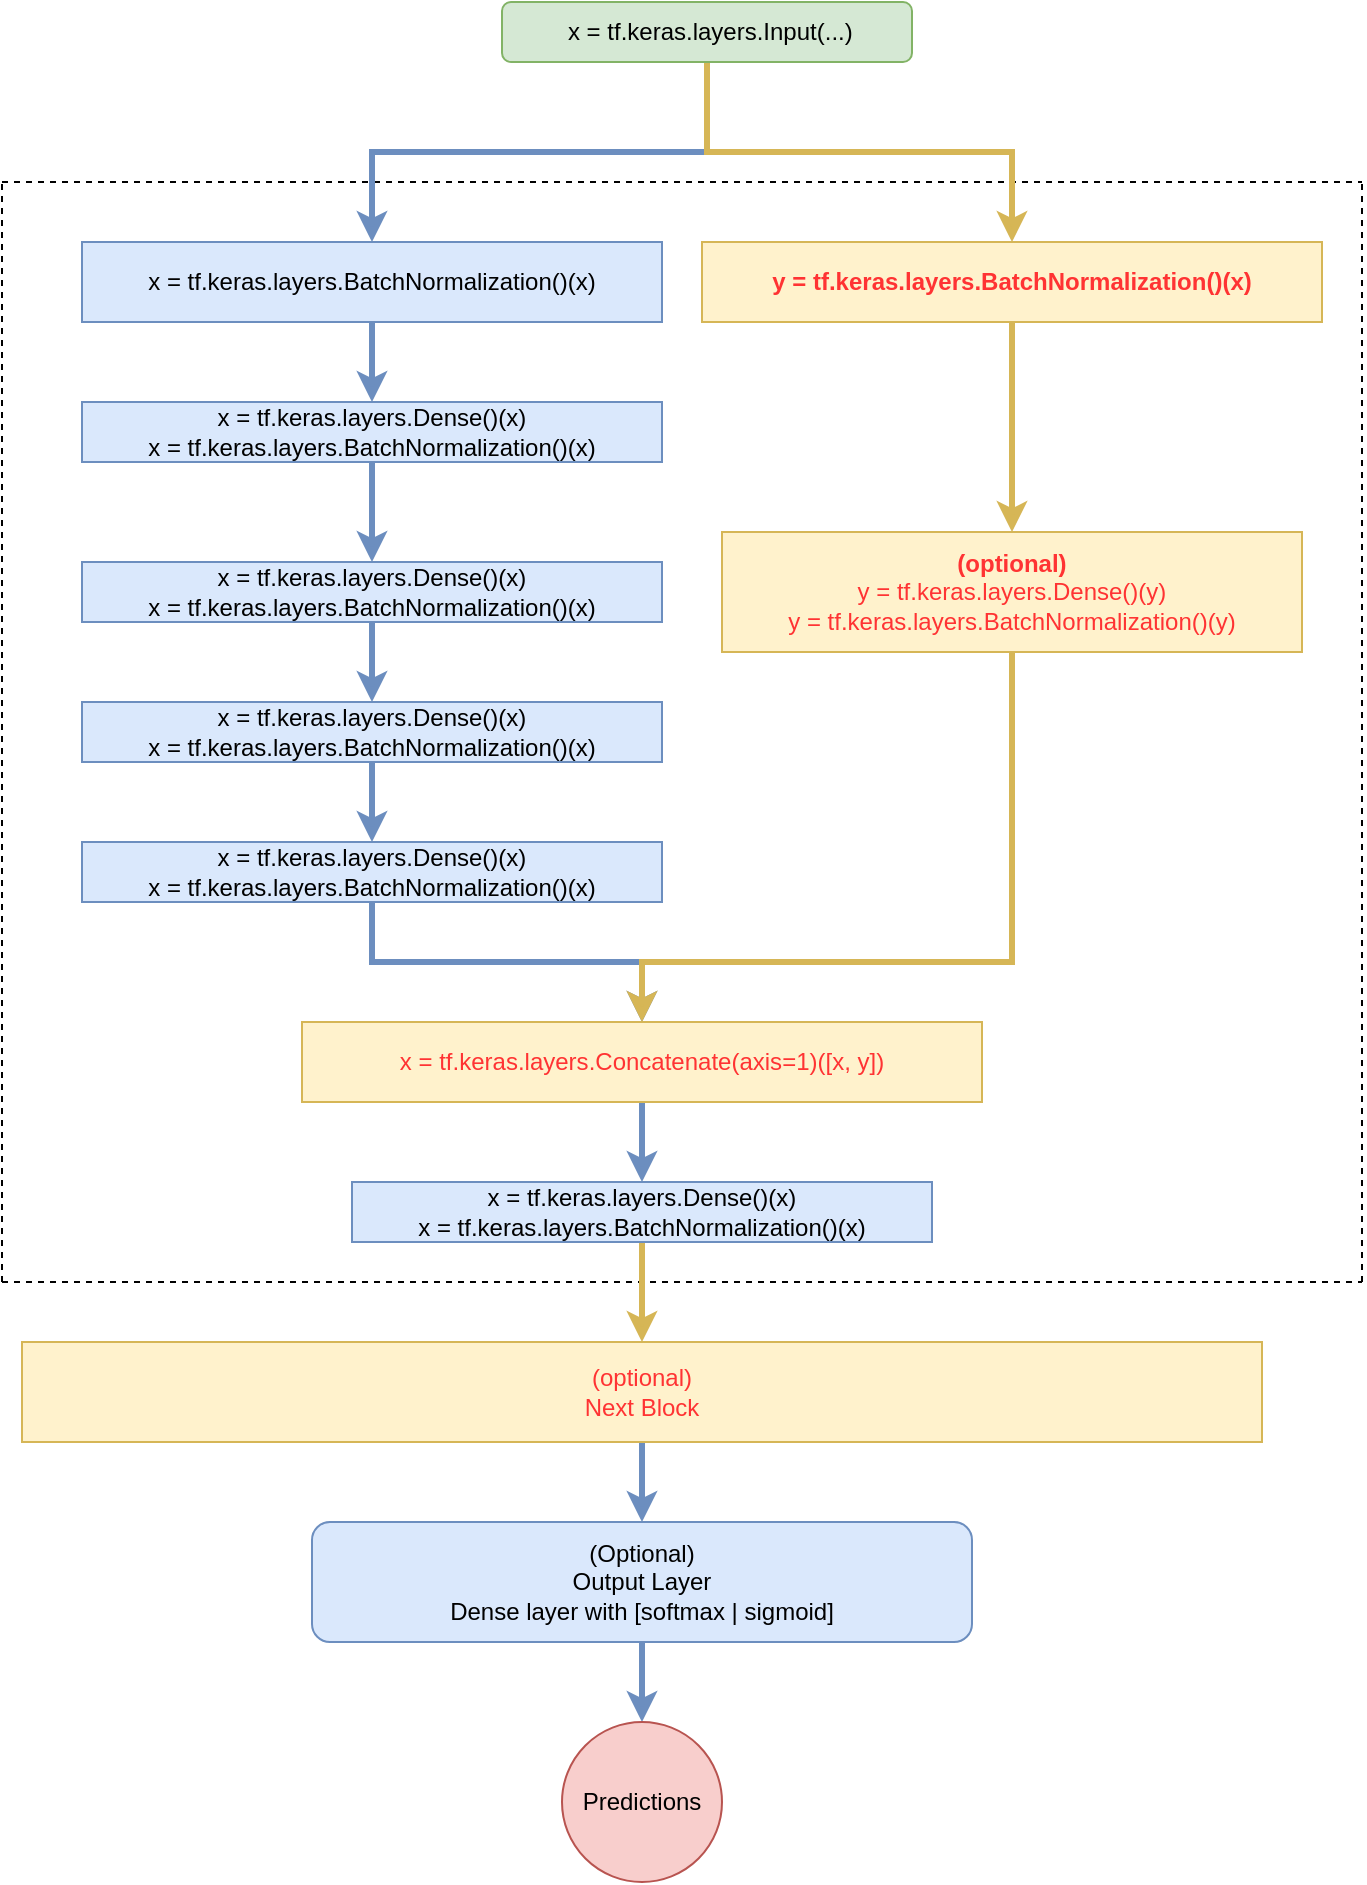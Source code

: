 <mxfile version="16.2.1" type="device"><diagram id="gLVUeOkjCXVbjDZuRvK1" name="Page-1"><mxGraphModel dx="2941" dy="1465" grid="1" gridSize="10" guides="1" tooltips="1" connect="1" arrows="1" fold="1" page="1" pageScale="1" pageWidth="850" pageHeight="1100" math="0" shadow="0"><root><mxCell id="0"/><mxCell id="1" parent="0"/><mxCell id="-9_NSMF6qFtAUJXrYZbY-8" style="edgeStyle=orthogonalEdgeStyle;rounded=0;orthogonalLoop=1;jettySize=auto;html=1;fillColor=#dae8fc;strokeColor=#6c8ebf;strokeWidth=3;" edge="1" parent="1" source="-9_NSMF6qFtAUJXrYZbY-2"><mxGeometry relative="1" as="geometry"><mxPoint x="235" y="400" as="targetPoint"/></mxGeometry></mxCell><mxCell id="-9_NSMF6qFtAUJXrYZbY-2" value="&lt;div&gt;x = tf.keras.layers.Dense()(x)&lt;/div&gt;&lt;div&gt;x = tf.keras.layers.BatchNormalization()(x)&lt;/div&gt;" style="rounded=0;whiteSpace=wrap;html=1;fillColor=#dae8fc;strokeColor=#6c8ebf;" vertex="1" parent="1"><mxGeometry x="90" y="320" width="290" height="30" as="geometry"/></mxCell><mxCell id="-9_NSMF6qFtAUJXrYZbY-11" value="" style="endArrow=none;dashed=1;html=1;rounded=0;" edge="1" parent="1"><mxGeometry width="50" height="50" relative="1" as="geometry"><mxPoint x="50" y="760" as="sourcePoint"/><mxPoint x="730" y="760" as="targetPoint"/></mxGeometry></mxCell><mxCell id="-9_NSMF6qFtAUJXrYZbY-12" value="" style="endArrow=none;dashed=1;html=1;rounded=0;" edge="1" parent="1"><mxGeometry width="50" height="50" relative="1" as="geometry"><mxPoint x="50" y="210" as="sourcePoint"/><mxPoint x="730" y="210" as="targetPoint"/></mxGeometry></mxCell><mxCell id="-9_NSMF6qFtAUJXrYZbY-13" value="" style="endArrow=none;dashed=1;html=1;rounded=0;" edge="1" parent="1"><mxGeometry width="50" height="50" relative="1" as="geometry"><mxPoint x="50" y="760" as="sourcePoint"/><mxPoint x="50" y="210" as="targetPoint"/></mxGeometry></mxCell><mxCell id="-9_NSMF6qFtAUJXrYZbY-14" value="" style="endArrow=none;dashed=1;html=1;rounded=0;" edge="1" parent="1"><mxGeometry width="50" height="50" relative="1" as="geometry"><mxPoint x="730" y="760" as="sourcePoint"/><mxPoint x="730" y="210" as="targetPoint"/></mxGeometry></mxCell><mxCell id="-9_NSMF6qFtAUJXrYZbY-18" style="edgeStyle=orthogonalEdgeStyle;rounded=0;orthogonalLoop=1;jettySize=auto;html=1;fillColor=#dae8fc;strokeColor=#6c8ebf;strokeWidth=3;" edge="1" parent="1" source="-9_NSMF6qFtAUJXrYZbY-15" target="-9_NSMF6qFtAUJXrYZbY-16"><mxGeometry relative="1" as="geometry"/></mxCell><mxCell id="-9_NSMF6qFtAUJXrYZbY-15" value="&lt;div&gt;x = tf.keras.layers.Dense()(x)&lt;/div&gt;&lt;div&gt;x = tf.keras.layers.BatchNormalization()(x)&lt;/div&gt;" style="rounded=0;whiteSpace=wrap;html=1;fillColor=#dae8fc;strokeColor=#6c8ebf;" vertex="1" parent="1"><mxGeometry x="90" y="400" width="290" height="30" as="geometry"/></mxCell><mxCell id="-9_NSMF6qFtAUJXrYZbY-19" style="edgeStyle=orthogonalEdgeStyle;rounded=0;orthogonalLoop=1;jettySize=auto;html=1;entryX=0.5;entryY=0;entryDx=0;entryDy=0;fillColor=#dae8fc;strokeColor=#6c8ebf;strokeWidth=3;" edge="1" parent="1" source="-9_NSMF6qFtAUJXrYZbY-16" target="-9_NSMF6qFtAUJXrYZbY-17"><mxGeometry relative="1" as="geometry"/></mxCell><mxCell id="-9_NSMF6qFtAUJXrYZbY-16" value="&lt;div&gt;x = tf.keras.layers.Dense()(x)&lt;/div&gt;&lt;div&gt;x = tf.keras.layers.BatchNormalization()(x)&lt;/div&gt;" style="rounded=0;whiteSpace=wrap;html=1;fillColor=#dae8fc;strokeColor=#6c8ebf;" vertex="1" parent="1"><mxGeometry x="90" y="470" width="290" height="30" as="geometry"/></mxCell><mxCell id="-9_NSMF6qFtAUJXrYZbY-32" style="edgeStyle=orthogonalEdgeStyle;rounded=0;orthogonalLoop=1;jettySize=auto;html=1;entryX=0.5;entryY=0;entryDx=0;entryDy=0;fillColor=#dae8fc;strokeColor=#6c8ebf;strokeWidth=3;" edge="1" parent="1" source="-9_NSMF6qFtAUJXrYZbY-17" target="-9_NSMF6qFtAUJXrYZbY-25"><mxGeometry relative="1" as="geometry"/></mxCell><mxCell id="-9_NSMF6qFtAUJXrYZbY-17" value="&lt;div&gt;x = tf.keras.layers.Dense()(x)&lt;/div&gt;&lt;div&gt;x = tf.keras.layers.BatchNormalization()(x)&lt;/div&gt;" style="rounded=0;whiteSpace=wrap;html=1;fillColor=#dae8fc;strokeColor=#6c8ebf;" vertex="1" parent="1"><mxGeometry x="90" y="540" width="290" height="30" as="geometry"/></mxCell><mxCell id="-9_NSMF6qFtAUJXrYZbY-23" style="edgeStyle=orthogonalEdgeStyle;rounded=0;orthogonalLoop=1;jettySize=auto;html=1;entryX=0.5;entryY=0;entryDx=0;entryDy=0;fillColor=#dae8fc;strokeColor=#6c8ebf;strokeWidth=3;" edge="1" parent="1" source="-9_NSMF6qFtAUJXrYZbY-20" target="-9_NSMF6qFtAUJXrYZbY-21"><mxGeometry relative="1" as="geometry"/></mxCell><mxCell id="-9_NSMF6qFtAUJXrYZbY-24" style="edgeStyle=orthogonalEdgeStyle;rounded=0;orthogonalLoop=1;jettySize=auto;html=1;fillColor=#fff2cc;strokeColor=#d6b656;strokeWidth=3;" edge="1" parent="1" source="-9_NSMF6qFtAUJXrYZbY-20" target="-9_NSMF6qFtAUJXrYZbY-22"><mxGeometry relative="1" as="geometry"/></mxCell><mxCell id="-9_NSMF6qFtAUJXrYZbY-20" value="&amp;nbsp;x = tf.keras.layers.Input(...)" style="rounded=1;whiteSpace=wrap;html=1;fillColor=#d5e8d4;strokeColor=#82b366;" vertex="1" parent="1"><mxGeometry x="300" y="120" width="205" height="30" as="geometry"/></mxCell><mxCell id="-9_NSMF6qFtAUJXrYZbY-28" style="edgeStyle=orthogonalEdgeStyle;rounded=0;orthogonalLoop=1;jettySize=auto;html=1;fillColor=#dae8fc;strokeColor=#6c8ebf;strokeWidth=3;" edge="1" parent="1" source="-9_NSMF6qFtAUJXrYZbY-21" target="-9_NSMF6qFtAUJXrYZbY-2"><mxGeometry relative="1" as="geometry"/></mxCell><mxCell id="-9_NSMF6qFtAUJXrYZbY-21" value="x = tf.keras.layers.BatchNormalization()(x)" style="rounded=0;whiteSpace=wrap;html=1;fillColor=#dae8fc;strokeColor=#6c8ebf;" vertex="1" parent="1"><mxGeometry x="90" y="240" width="290" height="40" as="geometry"/></mxCell><mxCell id="-9_NSMF6qFtAUJXrYZbY-36" style="edgeStyle=orthogonalEdgeStyle;rounded=0;orthogonalLoop=1;jettySize=auto;html=1;fillColor=#fff2cc;strokeColor=#d6b656;strokeWidth=3;" edge="1" parent="1" source="-9_NSMF6qFtAUJXrYZbY-22" target="-9_NSMF6qFtAUJXrYZbY-35"><mxGeometry relative="1" as="geometry"/></mxCell><mxCell id="-9_NSMF6qFtAUJXrYZbY-22" value="&lt;font color=&quot;#FF3333&quot;&gt;&lt;b&gt;y = tf.keras.layers.BatchNormalization()(x)&lt;/b&gt;&lt;/font&gt;" style="rounded=0;whiteSpace=wrap;html=1;fillColor=#fff2cc;strokeColor=#d6b656;" vertex="1" parent="1"><mxGeometry x="400" y="240" width="310" height="40" as="geometry"/></mxCell><mxCell id="-9_NSMF6qFtAUJXrYZbY-39" style="edgeStyle=orthogonalEdgeStyle;rounded=0;orthogonalLoop=1;jettySize=auto;html=1;entryX=0.5;entryY=0;entryDx=0;entryDy=0;fillColor=#dae8fc;strokeColor=#6c8ebf;strokeWidth=3;" edge="1" parent="1" source="-9_NSMF6qFtAUJXrYZbY-25" target="-9_NSMF6qFtAUJXrYZbY-38"><mxGeometry relative="1" as="geometry"/></mxCell><mxCell id="-9_NSMF6qFtAUJXrYZbY-25" value="&lt;font color=&quot;#FF3333&quot;&gt;&lt;span class=&quot;pl-s1&quot;&gt;&lt;span class=&quot;pl-token&quot;&gt;x&lt;/span&gt;&lt;/span&gt; &lt;span class=&quot;pl-c1&quot;&gt;=&lt;/span&gt; &lt;span class=&quot;pl-s1&quot;&gt;&lt;span class=&quot;pl-token&quot;&gt;tf&lt;/span&gt;&lt;/span&gt;.&lt;span class=&quot;pl-s1&quot;&gt;&lt;span class=&quot;pl-token&quot;&gt;keras&lt;/span&gt;&lt;/span&gt;.&lt;span class=&quot;pl-s1&quot;&gt;&lt;span class=&quot;pl-token&quot;&gt;layers&lt;/span&gt;&lt;/span&gt;.&lt;span class=&quot;pl-v&quot;&gt;&lt;span class=&quot;pl-token&quot;&gt;Concatenate&lt;/span&gt;&lt;/span&gt;(&lt;span class=&quot;pl-s1&quot;&gt;axis&lt;/span&gt;&lt;span class=&quot;pl-c1&quot;&gt;=&lt;/span&gt;&lt;span class=&quot;pl-c1&quot;&gt;1&lt;/span&gt;)([&lt;span class=&quot;pl-s1&quot;&gt;x&lt;/span&gt;, &lt;span class=&quot;pl-s1&quot;&gt;&lt;span class=&quot;pl-token&quot;&gt;y&lt;/span&gt;&lt;/span&gt;])&lt;/font&gt;" style="rounded=0;whiteSpace=wrap;html=1;fillColor=#fff2cc;strokeColor=#d6b656;" vertex="1" parent="1"><mxGeometry x="200" y="630" width="340" height="40" as="geometry"/></mxCell><mxCell id="-9_NSMF6qFtAUJXrYZbY-46" value="" style="edgeStyle=orthogonalEdgeStyle;rounded=0;orthogonalLoop=1;jettySize=auto;html=1;fillColor=#dae8fc;strokeColor=#6c8ebf;strokeWidth=3;" edge="1" parent="1" source="-9_NSMF6qFtAUJXrYZbY-30" target="-9_NSMF6qFtAUJXrYZbY-43"><mxGeometry relative="1" as="geometry"/></mxCell><mxCell id="-9_NSMF6qFtAUJXrYZbY-30" value="&lt;div&gt;&lt;font color=&quot;#FF3333&quot;&gt;(optional)&lt;br&gt;&lt;/font&gt;&lt;/div&gt;&lt;div&gt;&lt;font color=&quot;#FF3333&quot;&gt;Next Block &lt;br&gt;&lt;/font&gt;&lt;/div&gt;" style="rounded=0;whiteSpace=wrap;html=1;fillColor=#fff2cc;strokeColor=#d6b656;" vertex="1" parent="1"><mxGeometry x="60" y="790" width="620" height="50" as="geometry"/></mxCell><mxCell id="-9_NSMF6qFtAUJXrYZbY-50" style="edgeStyle=orthogonalEdgeStyle;rounded=0;orthogonalLoop=1;jettySize=auto;html=1;entryX=0.5;entryY=0;entryDx=0;entryDy=0;fontColor=#FF3333;strokeWidth=3;fillColor=#fff2cc;strokeColor=#d6b656;" edge="1" parent="1" source="-9_NSMF6qFtAUJXrYZbY-35" target="-9_NSMF6qFtAUJXrYZbY-25"><mxGeometry relative="1" as="geometry"><Array as="points"><mxPoint x="555" y="600"/><mxPoint x="370" y="600"/></Array></mxGeometry></mxCell><mxCell id="-9_NSMF6qFtAUJXrYZbY-35" value="&lt;div&gt;&lt;font color=&quot;#FF3333&quot;&gt;&lt;b&gt;(optional)&lt;/b&gt;&lt;br&gt;&lt;/font&gt;&lt;/div&gt;&lt;div&gt;&lt;font color=&quot;#FF3333&quot;&gt;y = tf.keras.layers.Dense()(y)&lt;/font&gt;&lt;/div&gt;&lt;div&gt;&lt;font color=&quot;#FF3333&quot;&gt;y = tf.keras.layers.BatchNormalization()(y)&lt;/font&gt;&lt;/div&gt;" style="rounded=0;whiteSpace=wrap;html=1;fillColor=#fff2cc;strokeColor=#d6b656;" vertex="1" parent="1"><mxGeometry x="410" y="385" width="290" height="60" as="geometry"/></mxCell><mxCell id="-9_NSMF6qFtAUJXrYZbY-44" style="edgeStyle=orthogonalEdgeStyle;rounded=0;orthogonalLoop=1;jettySize=auto;html=1;fillColor=#fff2cc;strokeColor=#d6b656;strokeWidth=3;" edge="1" parent="1" source="-9_NSMF6qFtAUJXrYZbY-38" target="-9_NSMF6qFtAUJXrYZbY-30"><mxGeometry relative="1" as="geometry"/></mxCell><mxCell id="-9_NSMF6qFtAUJXrYZbY-38" value="&lt;div&gt;x = tf.keras.layers.Dense()(x)&lt;/div&gt;&lt;div&gt;x = tf.keras.layers.BatchNormalization()(x)&lt;/div&gt;" style="rounded=0;whiteSpace=wrap;html=1;fillColor=#dae8fc;strokeColor=#6c8ebf;" vertex="1" parent="1"><mxGeometry x="225" y="710" width="290" height="30" as="geometry"/></mxCell><mxCell id="-9_NSMF6qFtAUJXrYZbY-49" value="" style="edgeStyle=orthogonalEdgeStyle;rounded=0;orthogonalLoop=1;jettySize=auto;html=1;strokeWidth=3;fillColor=#dae8fc;strokeColor=#6c8ebf;" edge="1" parent="1" source="-9_NSMF6qFtAUJXrYZbY-43" target="-9_NSMF6qFtAUJXrYZbY-48"><mxGeometry relative="1" as="geometry"/></mxCell><mxCell id="-9_NSMF6qFtAUJXrYZbY-43" value="&lt;div&gt;(Optional)&lt;/div&gt;&lt;div&gt;Output Layer&lt;/div&gt;&lt;div&gt;Dense layer with [softmax | sigmoid]&lt;br&gt;&lt;/div&gt;" style="rounded=1;whiteSpace=wrap;html=1;fillColor=#dae8fc;strokeColor=#6c8ebf;" vertex="1" parent="1"><mxGeometry x="205" y="880" width="330" height="60" as="geometry"/></mxCell><mxCell id="-9_NSMF6qFtAUJXrYZbY-48" value="Predictions" style="ellipse;whiteSpace=wrap;html=1;aspect=fixed;fillColor=#f8cecc;strokeColor=#b85450;" vertex="1" parent="1"><mxGeometry x="330" y="980" width="80" height="80" as="geometry"/></mxCell></root></mxGraphModel></diagram></mxfile>